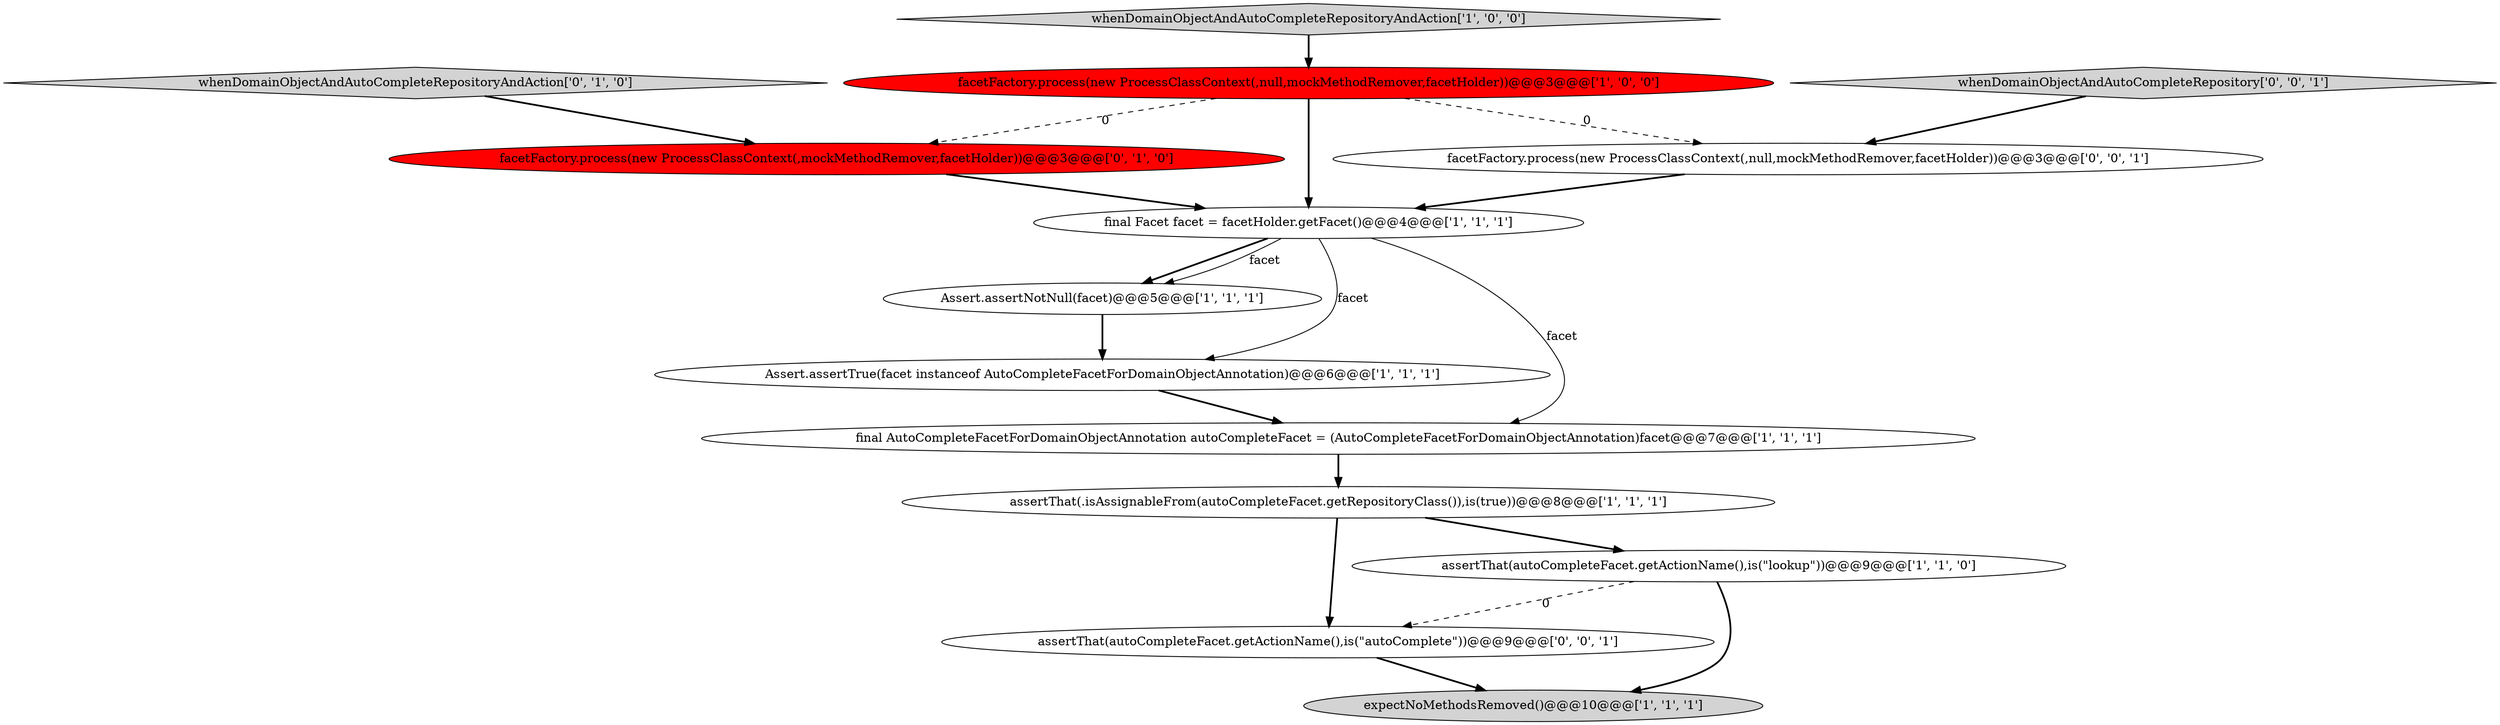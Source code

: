digraph {
4 [style = filled, label = "Assert.assertNotNull(facet)@@@5@@@['1', '1', '1']", fillcolor = white, shape = ellipse image = "AAA0AAABBB1BBB"];
6 [style = filled, label = "final AutoCompleteFacetForDomainObjectAnnotation autoCompleteFacet = (AutoCompleteFacetForDomainObjectAnnotation)facet@@@7@@@['1', '1', '1']", fillcolor = white, shape = ellipse image = "AAA0AAABBB1BBB"];
13 [style = filled, label = "facetFactory.process(new ProcessClassContext(,null,mockMethodRemover,facetHolder))@@@3@@@['0', '0', '1']", fillcolor = white, shape = ellipse image = "AAA0AAABBB3BBB"];
1 [style = filled, label = "Assert.assertTrue(facet instanceof AutoCompleteFacetForDomainObjectAnnotation)@@@6@@@['1', '1', '1']", fillcolor = white, shape = ellipse image = "AAA0AAABBB1BBB"];
11 [style = filled, label = "assertThat(autoCompleteFacet.getActionName(),is(\"autoComplete\"))@@@9@@@['0', '0', '1']", fillcolor = white, shape = ellipse image = "AAA0AAABBB3BBB"];
10 [style = filled, label = "facetFactory.process(new ProcessClassContext(,mockMethodRemover,facetHolder))@@@3@@@['0', '1', '0']", fillcolor = red, shape = ellipse image = "AAA1AAABBB2BBB"];
9 [style = filled, label = "whenDomainObjectAndAutoCompleteRepositoryAndAction['0', '1', '0']", fillcolor = lightgray, shape = diamond image = "AAA0AAABBB2BBB"];
2 [style = filled, label = "expectNoMethodsRemoved()@@@10@@@['1', '1', '1']", fillcolor = lightgray, shape = ellipse image = "AAA0AAABBB1BBB"];
8 [style = filled, label = "facetFactory.process(new ProcessClassContext(,null,mockMethodRemover,facetHolder))@@@3@@@['1', '0', '0']", fillcolor = red, shape = ellipse image = "AAA1AAABBB1BBB"];
12 [style = filled, label = "whenDomainObjectAndAutoCompleteRepository['0', '0', '1']", fillcolor = lightgray, shape = diamond image = "AAA0AAABBB3BBB"];
7 [style = filled, label = "assertThat(autoCompleteFacet.getActionName(),is(\"lookup\"))@@@9@@@['1', '1', '0']", fillcolor = white, shape = ellipse image = "AAA0AAABBB1BBB"];
3 [style = filled, label = "whenDomainObjectAndAutoCompleteRepositoryAndAction['1', '0', '0']", fillcolor = lightgray, shape = diamond image = "AAA0AAABBB1BBB"];
5 [style = filled, label = "final Facet facet = facetHolder.getFacet()@@@4@@@['1', '1', '1']", fillcolor = white, shape = ellipse image = "AAA0AAABBB1BBB"];
0 [style = filled, label = "assertThat(.isAssignableFrom(autoCompleteFacet.getRepositoryClass()),is(true))@@@8@@@['1', '1', '1']", fillcolor = white, shape = ellipse image = "AAA0AAABBB1BBB"];
7->11 [style = dashed, label="0"];
12->13 [style = bold, label=""];
0->11 [style = bold, label=""];
5->1 [style = solid, label="facet"];
4->1 [style = bold, label=""];
1->6 [style = bold, label=""];
6->0 [style = bold, label=""];
8->10 [style = dashed, label="0"];
10->5 [style = bold, label=""];
9->10 [style = bold, label=""];
8->5 [style = bold, label=""];
5->6 [style = solid, label="facet"];
7->2 [style = bold, label=""];
3->8 [style = bold, label=""];
11->2 [style = bold, label=""];
5->4 [style = bold, label=""];
5->4 [style = solid, label="facet"];
8->13 [style = dashed, label="0"];
0->7 [style = bold, label=""];
13->5 [style = bold, label=""];
}
